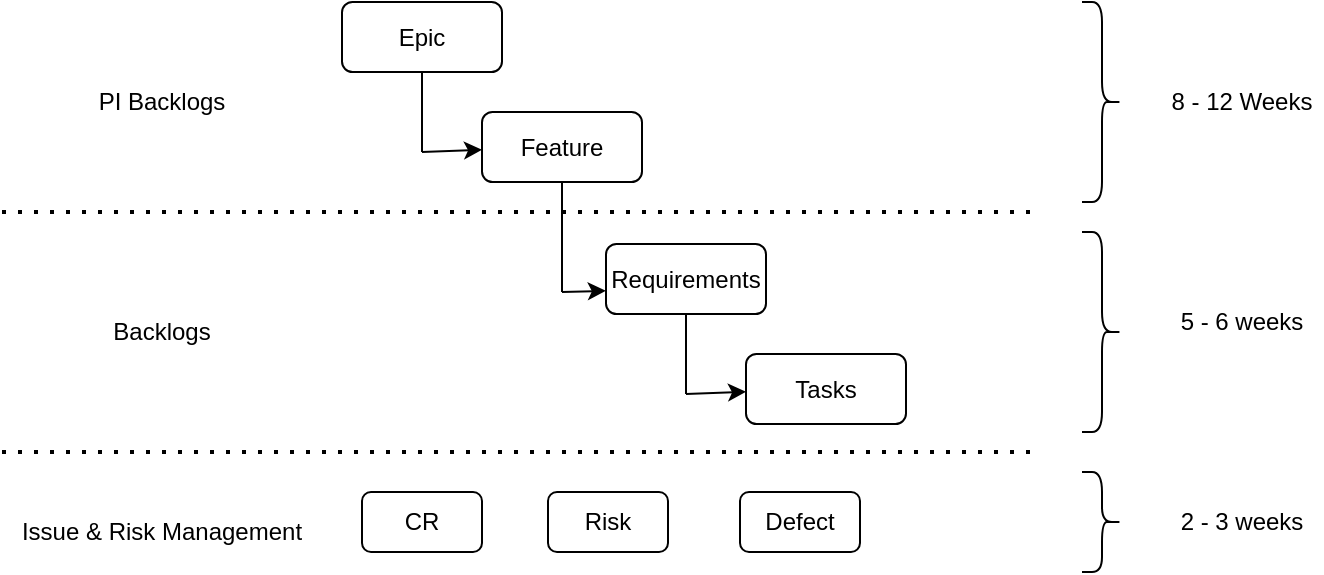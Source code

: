 <mxfile version="20.8.15" type="github">
  <diagram name="Page-1" id="TLYX_0VIToO-dnsux8Qr">
    <mxGraphModel dx="1101" dy="581" grid="1" gridSize="10" guides="1" tooltips="1" connect="1" arrows="1" fold="1" page="1" pageScale="1" pageWidth="850" pageHeight="1100" math="0" shadow="0">
      <root>
        <mxCell id="0" />
        <mxCell id="1" parent="0" />
        <mxCell id="d6RYAAp3YK9pHTLxNF8k-2" value="" style="endArrow=none;dashed=1;html=1;dashPattern=1 3;strokeWidth=2;rounded=0;" edge="1" parent="1">
          <mxGeometry width="50" height="50" relative="1" as="geometry">
            <mxPoint x="120" y="240" as="sourcePoint" />
            <mxPoint x="640" y="240" as="targetPoint" />
          </mxGeometry>
        </mxCell>
        <mxCell id="d6RYAAp3YK9pHTLxNF8k-3" value="" style="endArrow=none;dashed=1;html=1;dashPattern=1 3;strokeWidth=2;rounded=0;" edge="1" parent="1">
          <mxGeometry width="50" height="50" relative="1" as="geometry">
            <mxPoint x="120" y="360" as="sourcePoint" />
            <mxPoint x="640" y="360" as="targetPoint" />
          </mxGeometry>
        </mxCell>
        <mxCell id="d6RYAAp3YK9pHTLxNF8k-4" value="Issue &amp;amp; Risk Management" style="text;html=1;strokeColor=none;fillColor=none;align=center;verticalAlign=middle;whiteSpace=wrap;rounded=0;" vertex="1" parent="1">
          <mxGeometry x="120" y="385" width="160" height="30" as="geometry" />
        </mxCell>
        <mxCell id="d6RYAAp3YK9pHTLxNF8k-9" value="Backlogs" style="text;html=1;strokeColor=none;fillColor=none;align=center;verticalAlign=middle;whiteSpace=wrap;rounded=0;" vertex="1" parent="1">
          <mxGeometry x="120" y="285" width="160" height="30" as="geometry" />
        </mxCell>
        <mxCell id="d6RYAAp3YK9pHTLxNF8k-10" value="PI Backlogs" style="text;html=1;strokeColor=none;fillColor=none;align=center;verticalAlign=middle;whiteSpace=wrap;rounded=0;" vertex="1" parent="1">
          <mxGeometry x="120" y="170" width="160" height="30" as="geometry" />
        </mxCell>
        <mxCell id="d6RYAAp3YK9pHTLxNF8k-11" value="" style="shape=curlyBracket;whiteSpace=wrap;html=1;rounded=1;flipH=1;labelPosition=right;verticalLabelPosition=middle;align=left;verticalAlign=middle;" vertex="1" parent="1">
          <mxGeometry x="660" y="135" width="20" height="100" as="geometry" />
        </mxCell>
        <mxCell id="d6RYAAp3YK9pHTLxNF8k-12" value="8 - 12 Weeks" style="text;html=1;strokeColor=none;fillColor=none;align=center;verticalAlign=middle;whiteSpace=wrap;rounded=0;" vertex="1" parent="1">
          <mxGeometry x="700" y="170" width="80" height="30" as="geometry" />
        </mxCell>
        <mxCell id="d6RYAAp3YK9pHTLxNF8k-13" value="" style="shape=curlyBracket;whiteSpace=wrap;html=1;rounded=1;flipH=1;labelPosition=right;verticalLabelPosition=middle;align=left;verticalAlign=middle;" vertex="1" parent="1">
          <mxGeometry x="660" y="250" width="20" height="100" as="geometry" />
        </mxCell>
        <mxCell id="d6RYAAp3YK9pHTLxNF8k-14" value="5 - 6 weeks" style="text;html=1;strokeColor=none;fillColor=none;align=center;verticalAlign=middle;whiteSpace=wrap;rounded=0;" vertex="1" parent="1">
          <mxGeometry x="700" y="280" width="80" height="30" as="geometry" />
        </mxCell>
        <mxCell id="d6RYAAp3YK9pHTLxNF8k-15" value="" style="shape=curlyBracket;whiteSpace=wrap;html=1;rounded=1;flipH=1;labelPosition=right;verticalLabelPosition=middle;align=left;verticalAlign=middle;" vertex="1" parent="1">
          <mxGeometry x="660" y="370" width="20" height="50" as="geometry" />
        </mxCell>
        <mxCell id="d6RYAAp3YK9pHTLxNF8k-16" value="2 - 3 weeks" style="text;html=1;strokeColor=none;fillColor=none;align=center;verticalAlign=middle;whiteSpace=wrap;rounded=0;" vertex="1" parent="1">
          <mxGeometry x="700" y="380" width="80" height="30" as="geometry" />
        </mxCell>
        <mxCell id="d6RYAAp3YK9pHTLxNF8k-17" value="Epic" style="rounded=1;whiteSpace=wrap;html=1;" vertex="1" parent="1">
          <mxGeometry x="290" y="135" width="80" height="35" as="geometry" />
        </mxCell>
        <mxCell id="d6RYAAp3YK9pHTLxNF8k-18" value="Feature" style="rounded=1;whiteSpace=wrap;html=1;" vertex="1" parent="1">
          <mxGeometry x="360" y="190" width="80" height="35" as="geometry" />
        </mxCell>
        <mxCell id="d6RYAAp3YK9pHTLxNF8k-21" value="" style="endArrow=none;html=1;rounded=0;entryX=0.5;entryY=1;entryDx=0;entryDy=0;" edge="1" parent="1" target="d6RYAAp3YK9pHTLxNF8k-17">
          <mxGeometry width="50" height="50" relative="1" as="geometry">
            <mxPoint x="330" y="210" as="sourcePoint" />
            <mxPoint x="490" y="150" as="targetPoint" />
          </mxGeometry>
        </mxCell>
        <mxCell id="d6RYAAp3YK9pHTLxNF8k-23" value="" style="endArrow=classic;html=1;rounded=0;" edge="1" parent="1" target="d6RYAAp3YK9pHTLxNF8k-18">
          <mxGeometry width="50" height="50" relative="1" as="geometry">
            <mxPoint x="330" y="210" as="sourcePoint" />
            <mxPoint x="490" y="150" as="targetPoint" />
          </mxGeometry>
        </mxCell>
        <mxCell id="d6RYAAp3YK9pHTLxNF8k-24" value="Requirements" style="rounded=1;whiteSpace=wrap;html=1;" vertex="1" parent="1">
          <mxGeometry x="422" y="256" width="80" height="35" as="geometry" />
        </mxCell>
        <mxCell id="d6RYAAp3YK9pHTLxNF8k-25" value="Tasks" style="rounded=1;whiteSpace=wrap;html=1;" vertex="1" parent="1">
          <mxGeometry x="492" y="311" width="80" height="35" as="geometry" />
        </mxCell>
        <mxCell id="d6RYAAp3YK9pHTLxNF8k-26" value="" style="endArrow=none;html=1;rounded=0;entryX=0.5;entryY=1;entryDx=0;entryDy=0;" edge="1" parent="1" target="d6RYAAp3YK9pHTLxNF8k-24">
          <mxGeometry width="50" height="50" relative="1" as="geometry">
            <mxPoint x="462" y="331" as="sourcePoint" />
            <mxPoint x="622" y="271" as="targetPoint" />
          </mxGeometry>
        </mxCell>
        <mxCell id="d6RYAAp3YK9pHTLxNF8k-27" value="" style="endArrow=classic;html=1;rounded=0;" edge="1" parent="1" target="d6RYAAp3YK9pHTLxNF8k-25">
          <mxGeometry width="50" height="50" relative="1" as="geometry">
            <mxPoint x="462" y="331" as="sourcePoint" />
            <mxPoint x="622" y="271" as="targetPoint" />
          </mxGeometry>
        </mxCell>
        <mxCell id="d6RYAAp3YK9pHTLxNF8k-29" value="&lt;span style=&quot;&quot;&gt;CR&lt;/span&gt;" style="rounded=1;whiteSpace=wrap;html=1;" vertex="1" parent="1">
          <mxGeometry x="300" y="380" width="60" height="30" as="geometry" />
        </mxCell>
        <mxCell id="d6RYAAp3YK9pHTLxNF8k-30" value="Risk" style="rounded=1;whiteSpace=wrap;html=1;" vertex="1" parent="1">
          <mxGeometry x="393" y="380" width="60" height="30" as="geometry" />
        </mxCell>
        <mxCell id="d6RYAAp3YK9pHTLxNF8k-31" value="Defect" style="rounded=1;whiteSpace=wrap;html=1;" vertex="1" parent="1">
          <mxGeometry x="489" y="380" width="60" height="30" as="geometry" />
        </mxCell>
        <mxCell id="d6RYAAp3YK9pHTLxNF8k-32" value="" style="endArrow=none;html=1;rounded=0;fontSize=12;entryX=0.5;entryY=1;entryDx=0;entryDy=0;" edge="1" parent="1" target="d6RYAAp3YK9pHTLxNF8k-18">
          <mxGeometry width="50" height="50" relative="1" as="geometry">
            <mxPoint x="400" y="280" as="sourcePoint" />
            <mxPoint x="450" y="230" as="targetPoint" />
          </mxGeometry>
        </mxCell>
        <mxCell id="d6RYAAp3YK9pHTLxNF8k-33" value="" style="endArrow=classic;html=1;rounded=0;fontSize=12;entryX=-0.001;entryY=0.669;entryDx=0;entryDy=0;entryPerimeter=0;" edge="1" parent="1" target="d6RYAAp3YK9pHTLxNF8k-24">
          <mxGeometry width="50" height="50" relative="1" as="geometry">
            <mxPoint x="400" y="280" as="sourcePoint" />
            <mxPoint x="470" y="240" as="targetPoint" />
          </mxGeometry>
        </mxCell>
      </root>
    </mxGraphModel>
  </diagram>
</mxfile>
